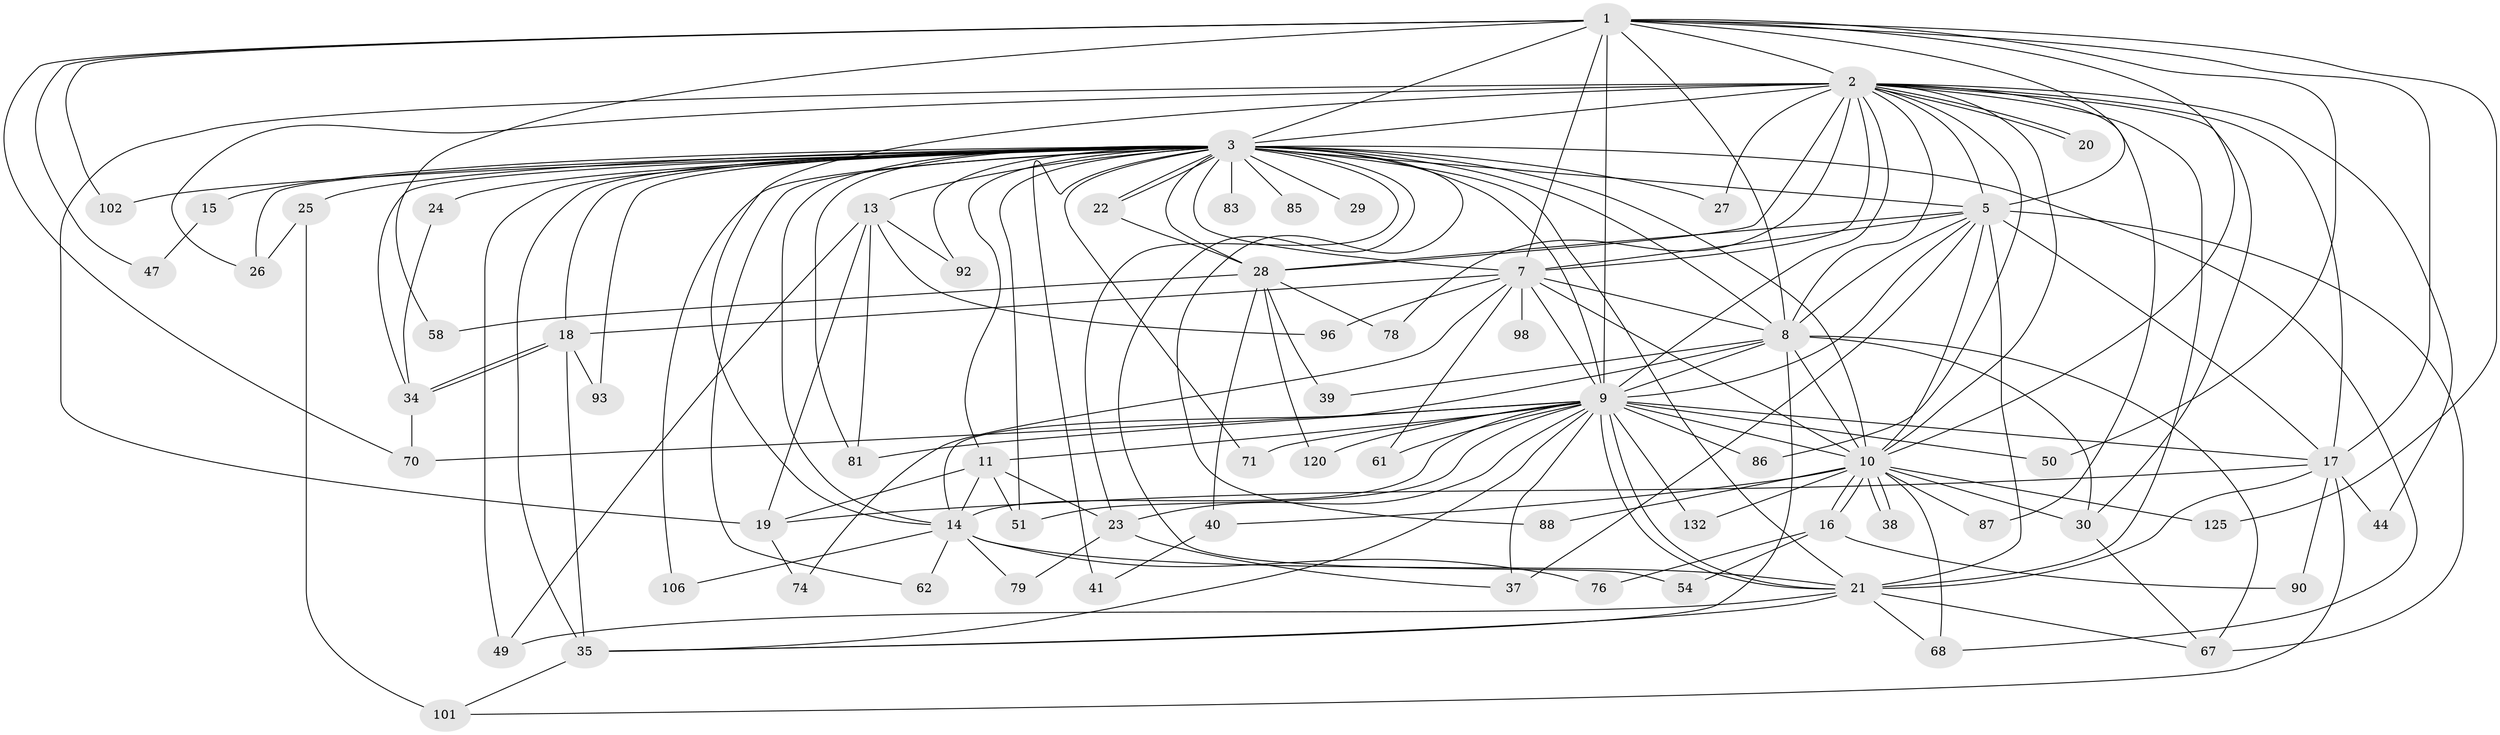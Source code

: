 // original degree distribution, {18: 0.014598540145985401, 27: 0.0072992700729927005, 29: 0.0072992700729927005, 24: 0.0072992700729927005, 17: 0.014598540145985401, 30: 0.0072992700729927005, 28: 0.0072992700729927005, 25: 0.0072992700729927005, 6: 0.021897810218978103, 3: 0.2116788321167883, 9: 0.014598540145985401, 5: 0.021897810218978103, 8: 0.0072992700729927005, 7: 0.021897810218978103, 2: 0.5328467153284672, 4: 0.0948905109489051}
// Generated by graph-tools (version 1.1) at 2025/14/03/09/25 04:14:01]
// undirected, 68 vertices, 171 edges
graph export_dot {
graph [start="1"]
  node [color=gray90,style=filled];
  1;
  2 [super="+12+31+136+115+63"];
  3 [super="+116+103+45+4+46+32"];
  5 [super="+117+124+107"];
  7 [super="+52+64"];
  8 [super="+55+108+42+72"];
  9;
  10 [super="+75"];
  11;
  13;
  14 [super="+48"];
  15;
  16;
  17 [super="+59+100"];
  18;
  19;
  20;
  21 [super="+66+95"];
  22;
  23 [super="+36"];
  24;
  25;
  26;
  27;
  28;
  29;
  30 [super="+137"];
  34 [super="+69"];
  35 [super="+65"];
  37 [super="+133"];
  38;
  39;
  40;
  41;
  44;
  47;
  49;
  50 [super="+109"];
  51 [super="+57"];
  54;
  58;
  61;
  62;
  67;
  68;
  70 [super="+111"];
  71;
  74;
  76;
  78;
  79;
  81 [super="+134"];
  83;
  85;
  86;
  87;
  88;
  90;
  92;
  93;
  96;
  98;
  101 [super="+114"];
  102;
  106;
  120;
  125;
  132;
  1 -- 2;
  1 -- 3 [weight=3];
  1 -- 5;
  1 -- 7 [weight=2];
  1 -- 8;
  1 -- 9;
  1 -- 10;
  1 -- 47;
  1 -- 50 [weight=2];
  1 -- 58;
  1 -- 102;
  1 -- 125;
  1 -- 70;
  1 -- 17;
  2 -- 3 [weight=8];
  2 -- 5;
  2 -- 7;
  2 -- 8;
  2 -- 9;
  2 -- 10 [weight=2];
  2 -- 14;
  2 -- 20;
  2 -- 20;
  2 -- 26;
  2 -- 27;
  2 -- 30;
  2 -- 44;
  2 -- 78;
  2 -- 86;
  2 -- 87;
  2 -- 17;
  2 -- 28;
  2 -- 21;
  2 -- 19 [weight=2];
  3 -- 5 [weight=5];
  3 -- 7 [weight=4];
  3 -- 8 [weight=4];
  3 -- 9 [weight=4];
  3 -- 10 [weight=5];
  3 -- 13 [weight=4];
  3 -- 15 [weight=2];
  3 -- 18 [weight=2];
  3 -- 22;
  3 -- 22;
  3 -- 25 [weight=3];
  3 -- 29 [weight=2];
  3 -- 41;
  3 -- 68;
  3 -- 71;
  3 -- 92 [weight=2];
  3 -- 35 [weight=3];
  3 -- 14;
  3 -- 62;
  3 -- 11;
  3 -- 21;
  3 -- 23;
  3 -- 24 [weight=2];
  3 -- 27;
  3 -- 28;
  3 -- 49 [weight=2];
  3 -- 51;
  3 -- 54;
  3 -- 81;
  3 -- 83 [weight=2];
  3 -- 85 [weight=2];
  3 -- 88;
  3 -- 93;
  3 -- 102;
  3 -- 106 [weight=2];
  3 -- 26;
  3 -- 34;
  5 -- 7;
  5 -- 8;
  5 -- 9;
  5 -- 10 [weight=2];
  5 -- 17;
  5 -- 67;
  5 -- 37;
  5 -- 21;
  5 -- 28;
  7 -- 8 [weight=2];
  7 -- 9;
  7 -- 10;
  7 -- 61;
  7 -- 74;
  7 -- 96;
  7 -- 98 [weight=2];
  7 -- 18;
  8 -- 9;
  8 -- 10 [weight=3];
  8 -- 30;
  8 -- 39;
  8 -- 35 [weight=2];
  8 -- 14;
  8 -- 67;
  9 -- 10;
  9 -- 11;
  9 -- 14;
  9 -- 17 [weight=2];
  9 -- 21;
  9 -- 21;
  9 -- 23;
  9 -- 35;
  9 -- 37;
  9 -- 50;
  9 -- 51;
  9 -- 61;
  9 -- 70;
  9 -- 71;
  9 -- 81;
  9 -- 86;
  9 -- 120;
  9 -- 132;
  10 -- 16;
  10 -- 16;
  10 -- 38;
  10 -- 38;
  10 -- 40;
  10 -- 87;
  10 -- 88;
  10 -- 125;
  10 -- 30;
  10 -- 132;
  10 -- 68;
  11 -- 19;
  11 -- 23;
  11 -- 14;
  11 -- 51;
  13 -- 19;
  13 -- 49;
  13 -- 81;
  13 -- 92;
  13 -- 96;
  14 -- 106;
  14 -- 76;
  14 -- 79;
  14 -- 21;
  14 -- 62;
  15 -- 47;
  16 -- 54;
  16 -- 76;
  16 -- 90;
  17 -- 44;
  17 -- 90;
  17 -- 21 [weight=2];
  17 -- 19;
  17 -- 101;
  18 -- 34;
  18 -- 34;
  18 -- 35;
  18 -- 93;
  19 -- 74;
  21 -- 35;
  21 -- 67;
  21 -- 68;
  21 -- 49;
  22 -- 28;
  23 -- 79;
  23 -- 37;
  24 -- 34;
  25 -- 26;
  25 -- 101 [weight=2];
  28 -- 39;
  28 -- 40;
  28 -- 58;
  28 -- 78;
  28 -- 120;
  30 -- 67;
  34 -- 70;
  35 -- 101;
  40 -- 41;
}
